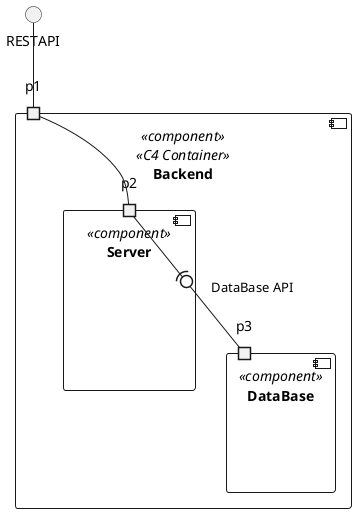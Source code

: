 @startuml
'https://plantuml.com/component-diagram
component Backend <<component>><<C4 Container>> {

    port p1

    component Server <<component>> {
        port p2

    }

    component DataBase <<component>> {
        port p3
        }
}

p1 -up- RESTAPI
p2 -- p1
p2 -(0- p3 : DataBase API



@enduml